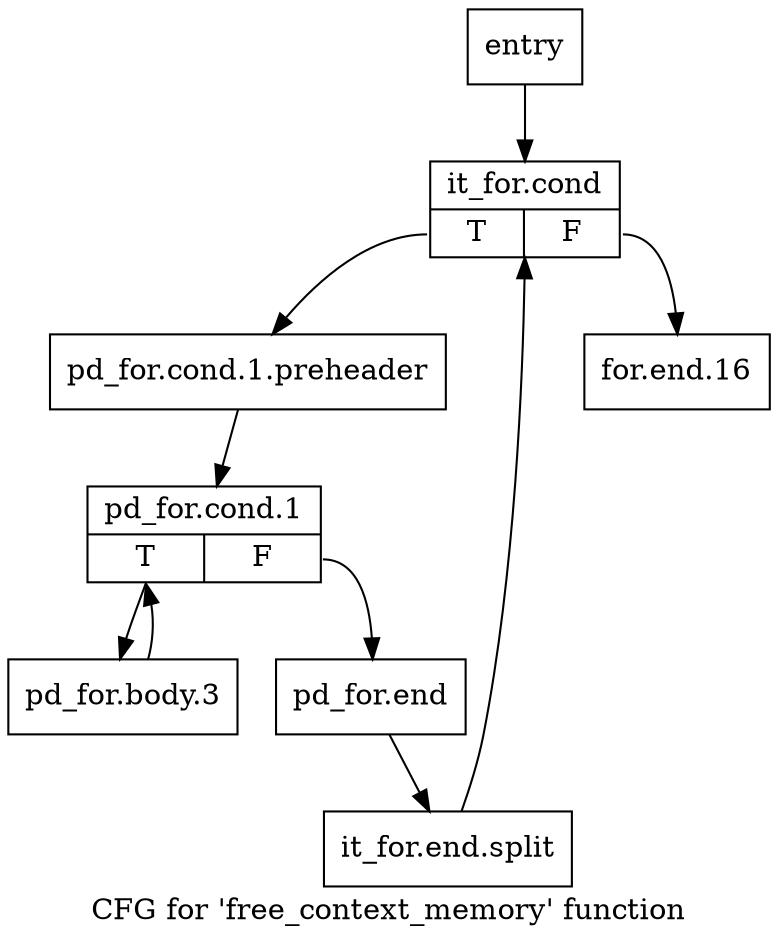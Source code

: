 digraph "CFG for 'free_context_memory' function" {
	label="CFG for 'free_context_memory' function";

	Node0x17658d0 [shape=record,label="{entry}"];
	Node0x17658d0 -> Node0x17677f0;
	Node0x17677f0 [shape=record,label="{it_for.cond|{<s0>T|<s1>F}}"];
	Node0x17677f0:s0 -> Node0x1767840;
	Node0x17677f0:s1 -> Node0x1767db0;
	Node0x1767840 [shape=record,label="{pd_for.cond.1.preheader}"];
	Node0x1767840 -> Node0x1767890;
	Node0x1767890 [shape=record,label="{pd_for.cond.1|{<s0>T|<s1>F}}"];
	Node0x1767890:s0 -> Node0x1767d10;
	Node0x1767890:s1 -> Node0x1767d60;
	Node0x1767d10 [shape=record,label="{pd_for.body.3}"];
	Node0x1767d10 -> Node0x1767890;
	Node0x1767d60 [shape=record,label="{pd_for.end}"];
	Node0x1767d60 -> Node0x3158c40;
	Node0x3158c40 [shape=record,label="{it_for.end.split}"];
	Node0x3158c40 -> Node0x17677f0;
	Node0x1767db0 [shape=record,label="{for.end.16}"];
}
